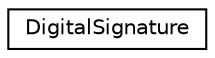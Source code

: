digraph "Graphical Class Hierarchy"
{
  edge [fontname="Helvetica",fontsize="10",labelfontname="Helvetica",labelfontsize="10"];
  node [fontname="Helvetica",fontsize="10",shape=record];
  rankdir="LR";
  Node1 [label="DigitalSignature",height=0.2,width=0.4,color="black", fillcolor="white", style="filled",URL="$class_digital_signature.xhtml"];
}
